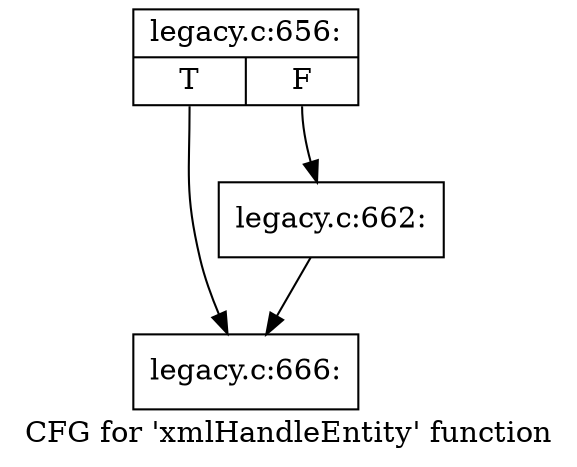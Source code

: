 digraph "CFG for 'xmlHandleEntity' function" {
	label="CFG for 'xmlHandleEntity' function";

	Node0x492eba0 [shape=record,label="{legacy.c:656:|{<s0>T|<s1>F}}"];
	Node0x492eba0:s0 -> Node0x492c890;
	Node0x492eba0:s1 -> Node0x4926760;
	Node0x4926760 [shape=record,label="{legacy.c:662:}"];
	Node0x4926760 -> Node0x492c890;
	Node0x492c890 [shape=record,label="{legacy.c:666:}"];
}
